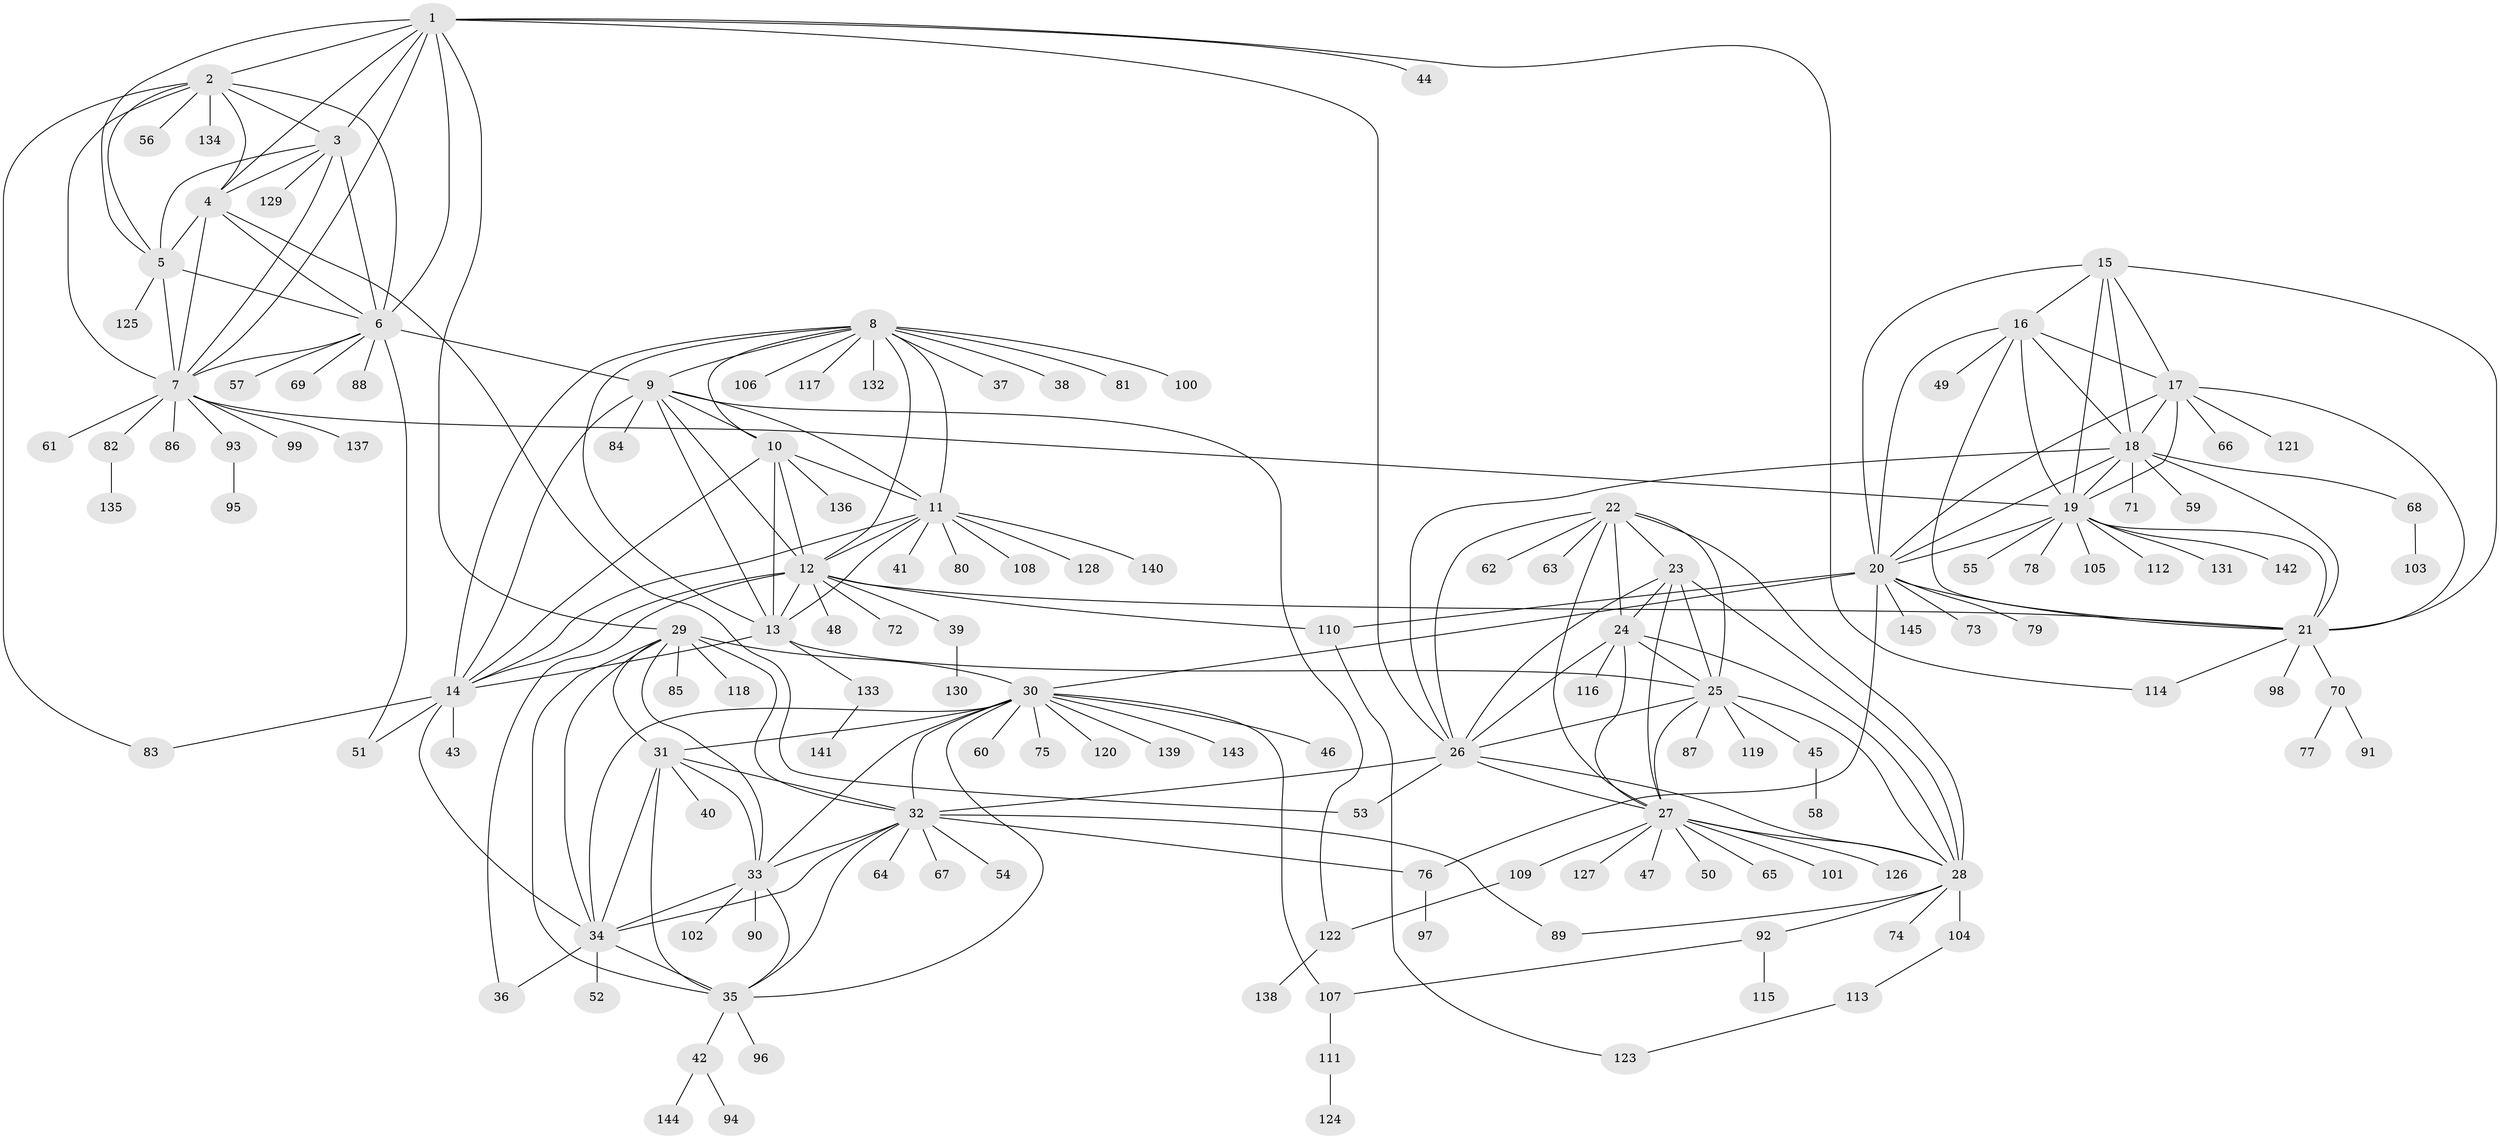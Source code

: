 // Generated by graph-tools (version 1.1) at 2025/11/02/27/25 16:11:35]
// undirected, 145 vertices, 236 edges
graph export_dot {
graph [start="1"]
  node [color=gray90,style=filled];
  1;
  2;
  3;
  4;
  5;
  6;
  7;
  8;
  9;
  10;
  11;
  12;
  13;
  14;
  15;
  16;
  17;
  18;
  19;
  20;
  21;
  22;
  23;
  24;
  25;
  26;
  27;
  28;
  29;
  30;
  31;
  32;
  33;
  34;
  35;
  36;
  37;
  38;
  39;
  40;
  41;
  42;
  43;
  44;
  45;
  46;
  47;
  48;
  49;
  50;
  51;
  52;
  53;
  54;
  55;
  56;
  57;
  58;
  59;
  60;
  61;
  62;
  63;
  64;
  65;
  66;
  67;
  68;
  69;
  70;
  71;
  72;
  73;
  74;
  75;
  76;
  77;
  78;
  79;
  80;
  81;
  82;
  83;
  84;
  85;
  86;
  87;
  88;
  89;
  90;
  91;
  92;
  93;
  94;
  95;
  96;
  97;
  98;
  99;
  100;
  101;
  102;
  103;
  104;
  105;
  106;
  107;
  108;
  109;
  110;
  111;
  112;
  113;
  114;
  115;
  116;
  117;
  118;
  119;
  120;
  121;
  122;
  123;
  124;
  125;
  126;
  127;
  128;
  129;
  130;
  131;
  132;
  133;
  134;
  135;
  136;
  137;
  138;
  139;
  140;
  141;
  142;
  143;
  144;
  145;
  1 -- 2;
  1 -- 3;
  1 -- 4;
  1 -- 5;
  1 -- 6;
  1 -- 7;
  1 -- 26;
  1 -- 29;
  1 -- 44;
  1 -- 114;
  2 -- 3;
  2 -- 4;
  2 -- 5;
  2 -- 6;
  2 -- 7;
  2 -- 56;
  2 -- 83;
  2 -- 134;
  3 -- 4;
  3 -- 5;
  3 -- 6;
  3 -- 7;
  3 -- 129;
  4 -- 5;
  4 -- 6;
  4 -- 7;
  4 -- 53;
  5 -- 6;
  5 -- 7;
  5 -- 125;
  6 -- 7;
  6 -- 9;
  6 -- 51;
  6 -- 57;
  6 -- 69;
  6 -- 88;
  7 -- 19;
  7 -- 61;
  7 -- 82;
  7 -- 86;
  7 -- 93;
  7 -- 99;
  7 -- 137;
  8 -- 9;
  8 -- 10;
  8 -- 11;
  8 -- 12;
  8 -- 13;
  8 -- 14;
  8 -- 37;
  8 -- 38;
  8 -- 81;
  8 -- 100;
  8 -- 106;
  8 -- 117;
  8 -- 132;
  9 -- 10;
  9 -- 11;
  9 -- 12;
  9 -- 13;
  9 -- 14;
  9 -- 84;
  9 -- 122;
  10 -- 11;
  10 -- 12;
  10 -- 13;
  10 -- 14;
  10 -- 136;
  11 -- 12;
  11 -- 13;
  11 -- 14;
  11 -- 41;
  11 -- 80;
  11 -- 108;
  11 -- 128;
  11 -- 140;
  12 -- 13;
  12 -- 14;
  12 -- 21;
  12 -- 36;
  12 -- 39;
  12 -- 48;
  12 -- 72;
  12 -- 110;
  13 -- 14;
  13 -- 25;
  13 -- 133;
  14 -- 34;
  14 -- 43;
  14 -- 51;
  14 -- 83;
  15 -- 16;
  15 -- 17;
  15 -- 18;
  15 -- 19;
  15 -- 20;
  15 -- 21;
  16 -- 17;
  16 -- 18;
  16 -- 19;
  16 -- 20;
  16 -- 21;
  16 -- 49;
  17 -- 18;
  17 -- 19;
  17 -- 20;
  17 -- 21;
  17 -- 66;
  17 -- 121;
  18 -- 19;
  18 -- 20;
  18 -- 21;
  18 -- 26;
  18 -- 59;
  18 -- 68;
  18 -- 71;
  19 -- 20;
  19 -- 21;
  19 -- 55;
  19 -- 78;
  19 -- 105;
  19 -- 112;
  19 -- 131;
  19 -- 142;
  20 -- 21;
  20 -- 30;
  20 -- 73;
  20 -- 76;
  20 -- 79;
  20 -- 110;
  20 -- 145;
  21 -- 70;
  21 -- 98;
  21 -- 114;
  22 -- 23;
  22 -- 24;
  22 -- 25;
  22 -- 26;
  22 -- 27;
  22 -- 28;
  22 -- 62;
  22 -- 63;
  23 -- 24;
  23 -- 25;
  23 -- 26;
  23 -- 27;
  23 -- 28;
  24 -- 25;
  24 -- 26;
  24 -- 27;
  24 -- 28;
  24 -- 116;
  25 -- 26;
  25 -- 27;
  25 -- 28;
  25 -- 45;
  25 -- 87;
  25 -- 119;
  26 -- 27;
  26 -- 28;
  26 -- 32;
  26 -- 53;
  27 -- 28;
  27 -- 47;
  27 -- 50;
  27 -- 65;
  27 -- 101;
  27 -- 109;
  27 -- 126;
  27 -- 127;
  28 -- 74;
  28 -- 89;
  28 -- 92;
  28 -- 104;
  29 -- 30;
  29 -- 31;
  29 -- 32;
  29 -- 33;
  29 -- 34;
  29 -- 35;
  29 -- 85;
  29 -- 118;
  30 -- 31;
  30 -- 32;
  30 -- 33;
  30 -- 34;
  30 -- 35;
  30 -- 46;
  30 -- 60;
  30 -- 75;
  30 -- 107;
  30 -- 120;
  30 -- 139;
  30 -- 143;
  31 -- 32;
  31 -- 33;
  31 -- 34;
  31 -- 35;
  31 -- 40;
  32 -- 33;
  32 -- 34;
  32 -- 35;
  32 -- 54;
  32 -- 64;
  32 -- 67;
  32 -- 76;
  32 -- 89;
  33 -- 34;
  33 -- 35;
  33 -- 90;
  33 -- 102;
  34 -- 35;
  34 -- 36;
  34 -- 52;
  35 -- 42;
  35 -- 96;
  39 -- 130;
  42 -- 94;
  42 -- 144;
  45 -- 58;
  68 -- 103;
  70 -- 77;
  70 -- 91;
  76 -- 97;
  82 -- 135;
  92 -- 107;
  92 -- 115;
  93 -- 95;
  104 -- 113;
  107 -- 111;
  109 -- 122;
  110 -- 123;
  111 -- 124;
  113 -- 123;
  122 -- 138;
  133 -- 141;
}
